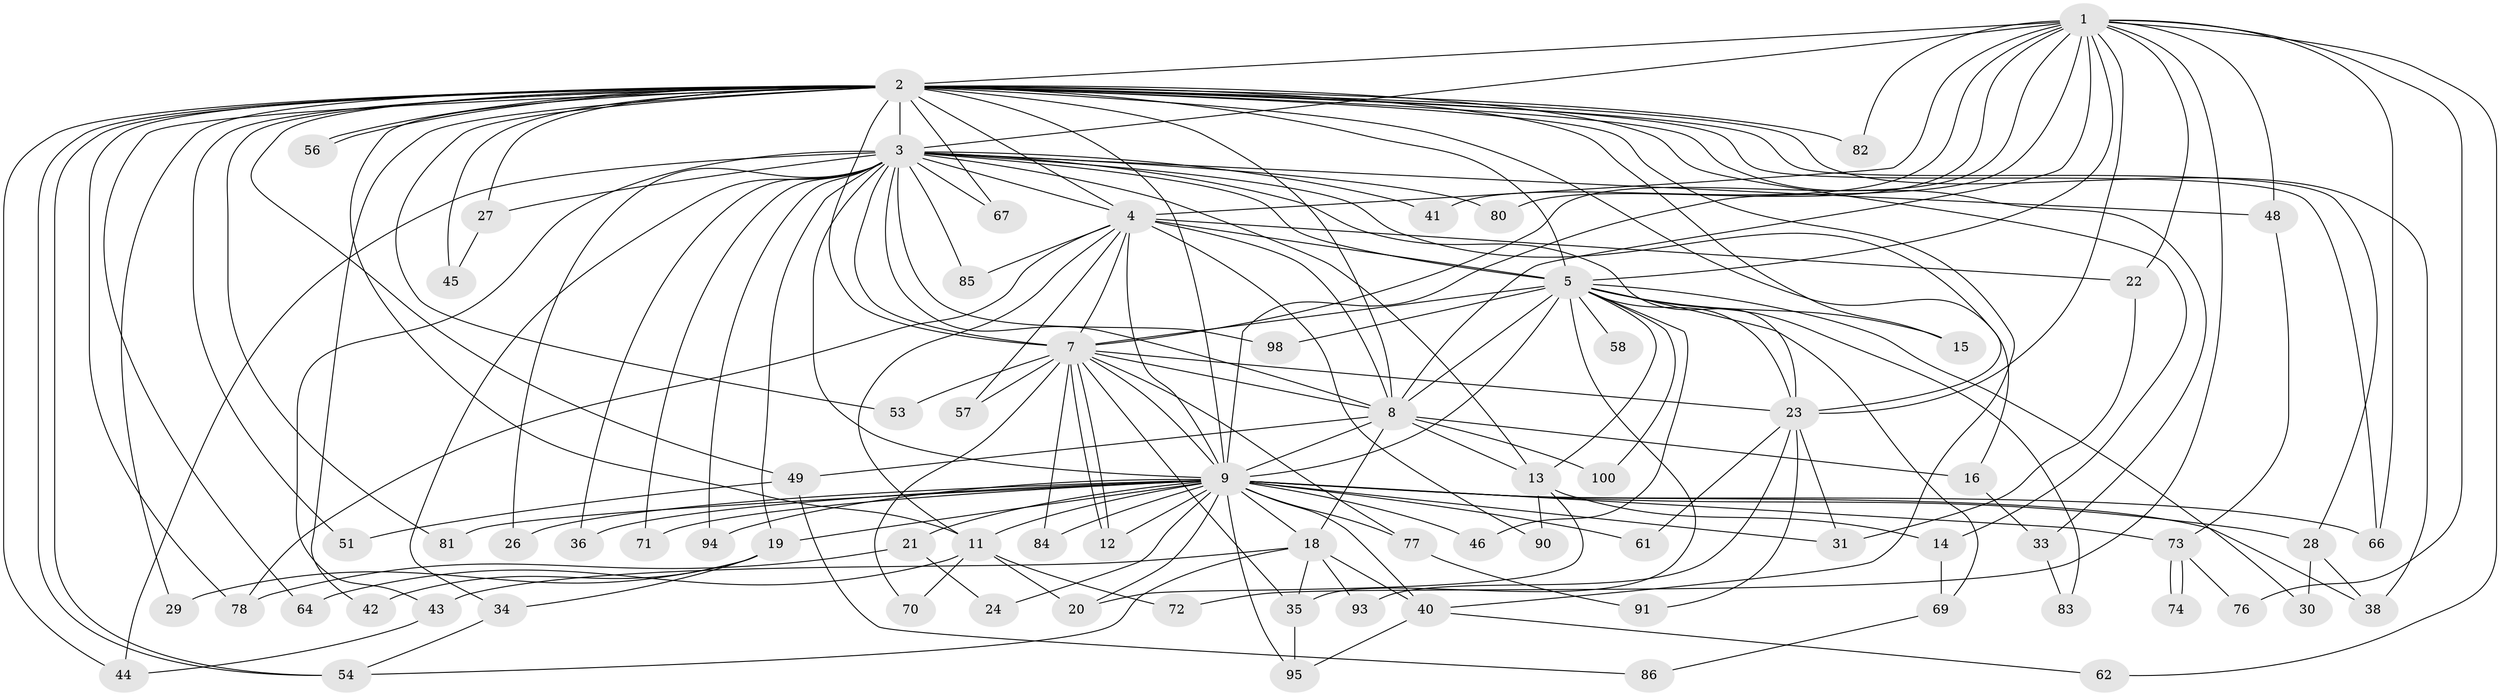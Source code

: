 // original degree distribution, {19: 0.01, 35: 0.01, 28: 0.02, 16: 0.01, 18: 0.01, 12: 0.01, 21: 0.01, 15: 0.01, 17: 0.01, 5: 0.03, 3: 0.22, 6: 0.02, 2: 0.56, 7: 0.01, 4: 0.05, 9: 0.01}
// Generated by graph-tools (version 1.1) at 2025/11/02/21/25 10:11:07]
// undirected, 75 vertices, 177 edges
graph export_dot {
graph [start="1"]
  node [color=gray90,style=filled];
  1 [super="+32"];
  2 [super="+65"];
  3 [super="+17"];
  4 [super="+59"];
  5 [super="+6"];
  7 [super="+39"];
  8 [super="+25"];
  9 [super="+10"];
  11 [super="+37"];
  12 [super="+60"];
  13 [super="+47"];
  14;
  15;
  16;
  18 [super="+92"];
  19;
  20 [super="+52"];
  21;
  22 [super="+68"];
  23 [super="+88"];
  24;
  26;
  27;
  28;
  29;
  30;
  31;
  33;
  34 [super="+89"];
  35 [super="+55"];
  36;
  38 [super="+63"];
  40 [super="+75"];
  41;
  42;
  43 [super="+87"];
  44;
  45;
  46 [super="+50"];
  48;
  49;
  51;
  53;
  54;
  56;
  57;
  58;
  61;
  62;
  64;
  66 [super="+79"];
  67;
  69;
  70;
  71;
  72;
  73 [super="+97"];
  74;
  76;
  77;
  78 [super="+99"];
  80;
  81;
  82;
  83;
  84;
  85;
  86;
  90;
  91;
  93;
  94;
  95 [super="+96"];
  98;
  100;
  1 -- 2;
  1 -- 3;
  1 -- 4;
  1 -- 5 [weight=2];
  1 -- 7;
  1 -- 8;
  1 -- 9 [weight=2];
  1 -- 22;
  1 -- 41;
  1 -- 48;
  1 -- 62;
  1 -- 66;
  1 -- 72;
  1 -- 76;
  1 -- 80;
  1 -- 82;
  1 -- 23;
  2 -- 3;
  2 -- 4;
  2 -- 5 [weight=2];
  2 -- 7;
  2 -- 8;
  2 -- 9 [weight=2];
  2 -- 11;
  2 -- 14;
  2 -- 15;
  2 -- 27;
  2 -- 28;
  2 -- 29;
  2 -- 33;
  2 -- 38;
  2 -- 40;
  2 -- 42;
  2 -- 44;
  2 -- 45;
  2 -- 49;
  2 -- 51;
  2 -- 53;
  2 -- 54;
  2 -- 54;
  2 -- 56;
  2 -- 56;
  2 -- 64;
  2 -- 66;
  2 -- 67;
  2 -- 81;
  2 -- 82;
  2 -- 23;
  2 -- 78;
  3 -- 4 [weight=2];
  3 -- 5 [weight=2];
  3 -- 7 [weight=2];
  3 -- 8;
  3 -- 9 [weight=2];
  3 -- 16;
  3 -- 19;
  3 -- 23;
  3 -- 26;
  3 -- 27;
  3 -- 34;
  3 -- 36;
  3 -- 41;
  3 -- 43;
  3 -- 44;
  3 -- 48;
  3 -- 67;
  3 -- 71;
  3 -- 85;
  3 -- 94;
  3 -- 98;
  3 -- 80;
  3 -- 13;
  4 -- 5 [weight=2];
  4 -- 7;
  4 -- 8;
  4 -- 9 [weight=2];
  4 -- 22;
  4 -- 57;
  4 -- 78;
  4 -- 85;
  4 -- 90;
  4 -- 11;
  5 -- 7 [weight=2];
  5 -- 8 [weight=2];
  5 -- 9 [weight=4];
  5 -- 13;
  5 -- 15;
  5 -- 30;
  5 -- 35;
  5 -- 46;
  5 -- 58 [weight=2];
  5 -- 69;
  5 -- 98;
  5 -- 100;
  5 -- 83;
  5 -- 23;
  7 -- 8 [weight=2];
  7 -- 9 [weight=3];
  7 -- 12;
  7 -- 12;
  7 -- 53;
  7 -- 57;
  7 -- 70;
  7 -- 77;
  7 -- 84;
  7 -- 23;
  7 -- 35;
  8 -- 9 [weight=2];
  8 -- 13;
  8 -- 16;
  8 -- 18;
  8 -- 49;
  8 -- 100;
  9 -- 11;
  9 -- 18;
  9 -- 24;
  9 -- 36;
  9 -- 71;
  9 -- 84;
  9 -- 73 [weight=2];
  9 -- 77;
  9 -- 81;
  9 -- 19;
  9 -- 20;
  9 -- 21;
  9 -- 26;
  9 -- 28;
  9 -- 94;
  9 -- 95;
  9 -- 31;
  9 -- 38;
  9 -- 46 [weight=2];
  9 -- 61;
  9 -- 40;
  9 -- 66;
  9 -- 12;
  11 -- 64;
  11 -- 72;
  11 -- 70;
  11 -- 20;
  13 -- 14;
  13 -- 20;
  13 -- 90;
  14 -- 69;
  16 -- 33;
  18 -- 35;
  18 -- 40;
  18 -- 43;
  18 -- 93;
  18 -- 54;
  19 -- 29;
  19 -- 34;
  19 -- 42;
  21 -- 24;
  21 -- 78;
  22 -- 31;
  23 -- 31;
  23 -- 61;
  23 -- 91;
  23 -- 93;
  27 -- 45;
  28 -- 30;
  28 -- 38;
  33 -- 83;
  34 -- 54;
  35 -- 95;
  40 -- 62;
  40 -- 95;
  43 -- 44;
  48 -- 73;
  49 -- 51;
  49 -- 86;
  69 -- 86;
  73 -- 74;
  73 -- 74;
  73 -- 76;
  77 -- 91;
}
